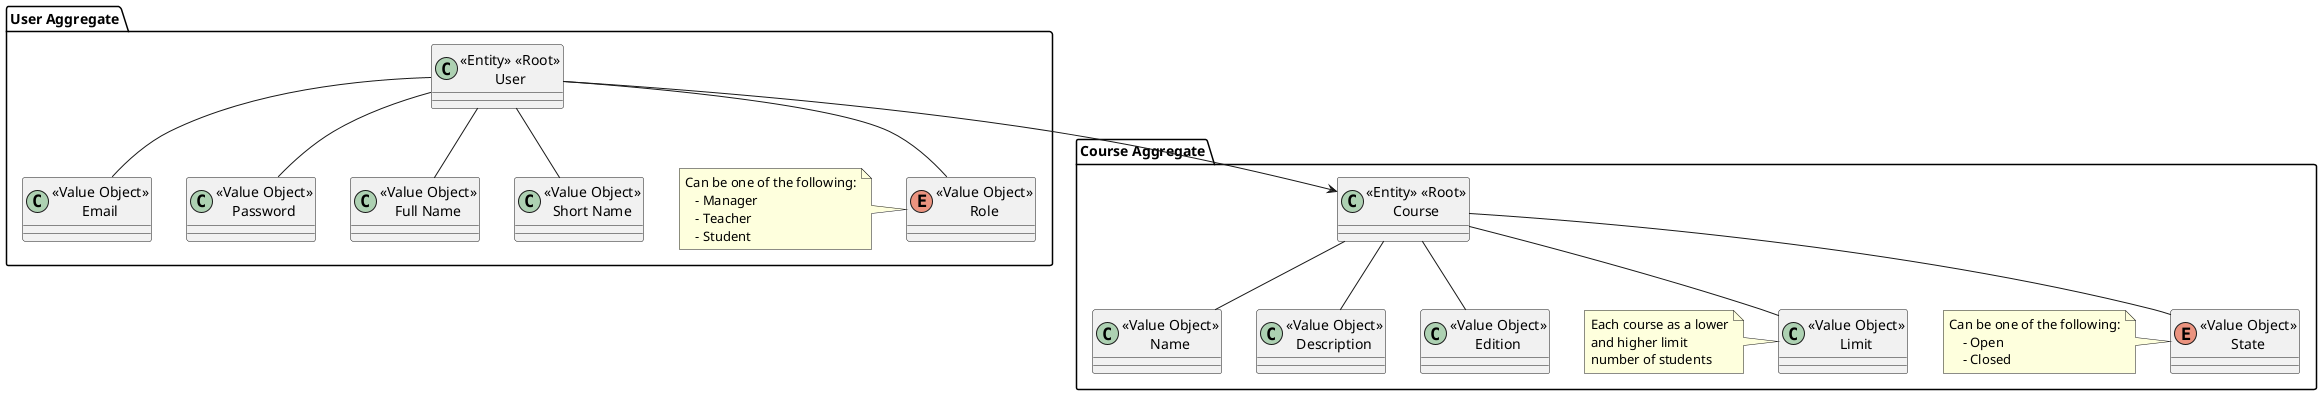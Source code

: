 @startuml
'https://plantuml.com/class-diagram



package "User Aggregate"{

    class "<<Entity>> <<Root>>\nUser" as user

    class "<<Value Object>>\nEmail" as email
    class "<<Value Object>>\nPassword" as pass
    class "<<Value Object>>\nFull Name" as fn
    class "<<Value Object>>\nShort Name" as sn
    enum "<<Value Object>>\nRole" as role

    user -- email
    user -- pass
    user -- fn
    user -- sn
    user -- role

    note left of role
         Can be one of the following:
            - Manager
            - Teacher
            - Student
    end note

}

package "Course Aggregate"{
    class "<<Entity>> <<Root>>\nCourse" as course

    class "<<Value Object>>\nName" as cname
    enum "<<Value Object>>\nState" as cstate
    class "<<Value Object>>\nDescription" as cdesc
    class "<<Value Object>>\nLimit" as climit
    class "<<Value Object>>\nEdition" as cedit

    course -- cname
    course -- cstate
    course -- cdesc
    course -- climit
    course -- cedit

    note left of cstate
        Can be one of the following:
            - Open
            - Closed
    end note

    note left of climit
        Each course as a lower
        and higher limit
        number of students
    end note
}

user --> course

@enduml